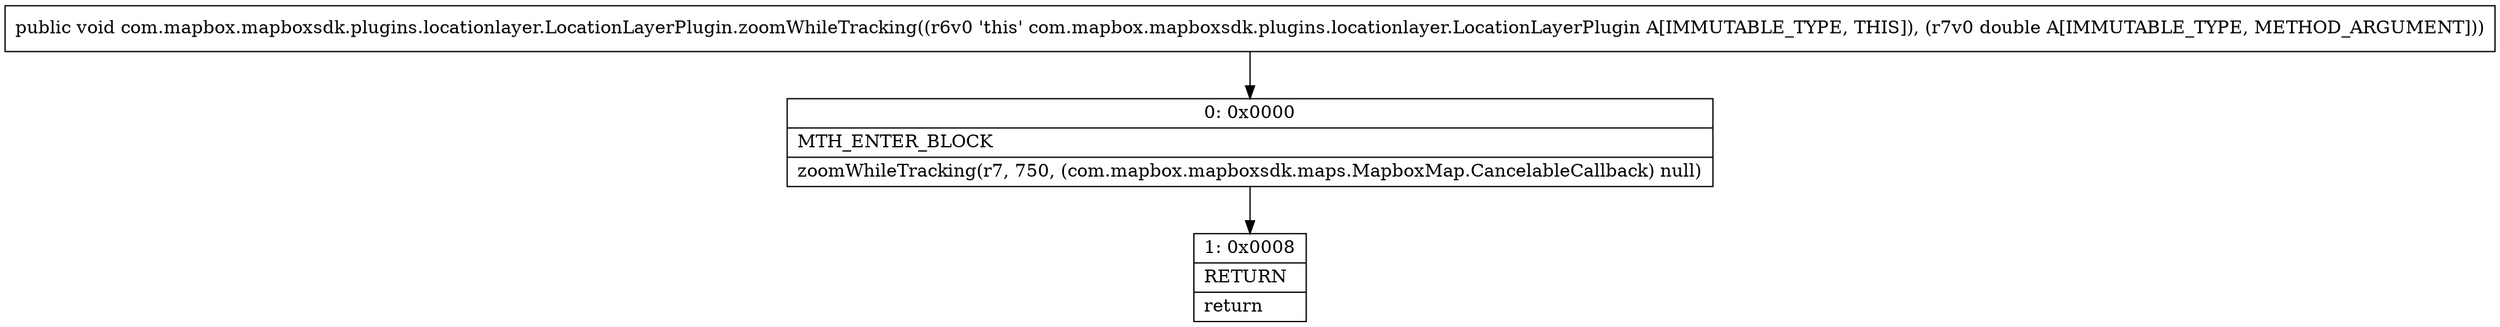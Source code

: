 digraph "CFG forcom.mapbox.mapboxsdk.plugins.locationlayer.LocationLayerPlugin.zoomWhileTracking(D)V" {
Node_0 [shape=record,label="{0\:\ 0x0000|MTH_ENTER_BLOCK\l|zoomWhileTracking(r7, 750, (com.mapbox.mapboxsdk.maps.MapboxMap.CancelableCallback) null)\l}"];
Node_1 [shape=record,label="{1\:\ 0x0008|RETURN\l|return\l}"];
MethodNode[shape=record,label="{public void com.mapbox.mapboxsdk.plugins.locationlayer.LocationLayerPlugin.zoomWhileTracking((r6v0 'this' com.mapbox.mapboxsdk.plugins.locationlayer.LocationLayerPlugin A[IMMUTABLE_TYPE, THIS]), (r7v0 double A[IMMUTABLE_TYPE, METHOD_ARGUMENT])) }"];
MethodNode -> Node_0;
Node_0 -> Node_1;
}

